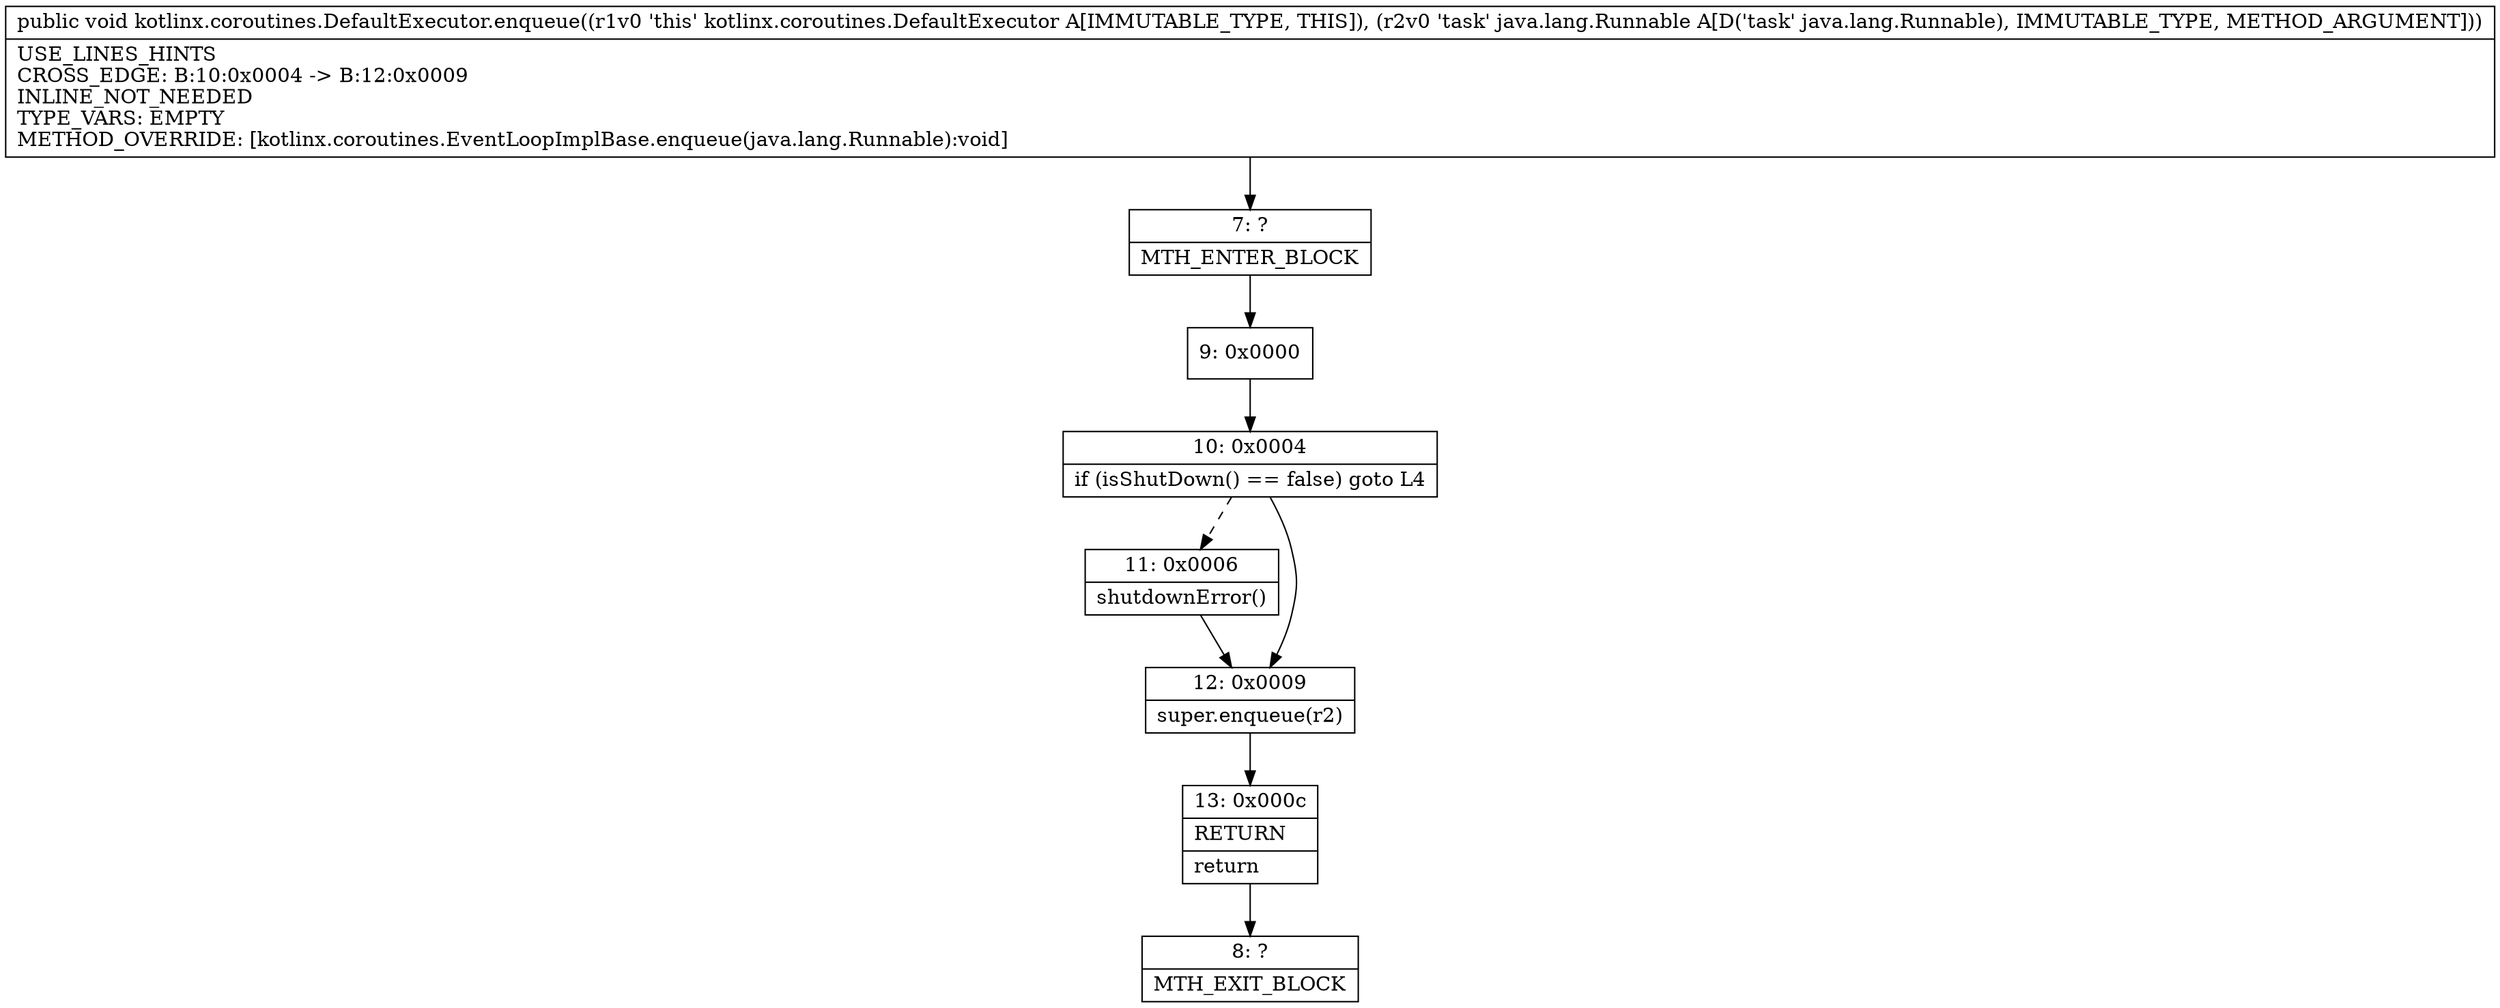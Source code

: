 digraph "CFG forkotlinx.coroutines.DefaultExecutor.enqueue(Ljava\/lang\/Runnable;)V" {
Node_7 [shape=record,label="{7\:\ ?|MTH_ENTER_BLOCK\l}"];
Node_9 [shape=record,label="{9\:\ 0x0000}"];
Node_10 [shape=record,label="{10\:\ 0x0004|if (isShutDown() == false) goto L4\l}"];
Node_11 [shape=record,label="{11\:\ 0x0006|shutdownError()\l}"];
Node_12 [shape=record,label="{12\:\ 0x0009|super.enqueue(r2)\l}"];
Node_13 [shape=record,label="{13\:\ 0x000c|RETURN\l|return\l}"];
Node_8 [shape=record,label="{8\:\ ?|MTH_EXIT_BLOCK\l}"];
MethodNode[shape=record,label="{public void kotlinx.coroutines.DefaultExecutor.enqueue((r1v0 'this' kotlinx.coroutines.DefaultExecutor A[IMMUTABLE_TYPE, THIS]), (r2v0 'task' java.lang.Runnable A[D('task' java.lang.Runnable), IMMUTABLE_TYPE, METHOD_ARGUMENT]))  | USE_LINES_HINTS\lCROSS_EDGE: B:10:0x0004 \-\> B:12:0x0009\lINLINE_NOT_NEEDED\lTYPE_VARS: EMPTY\lMETHOD_OVERRIDE: [kotlinx.coroutines.EventLoopImplBase.enqueue(java.lang.Runnable):void]\l}"];
MethodNode -> Node_7;Node_7 -> Node_9;
Node_9 -> Node_10;
Node_10 -> Node_11[style=dashed];
Node_10 -> Node_12;
Node_11 -> Node_12;
Node_12 -> Node_13;
Node_13 -> Node_8;
}

